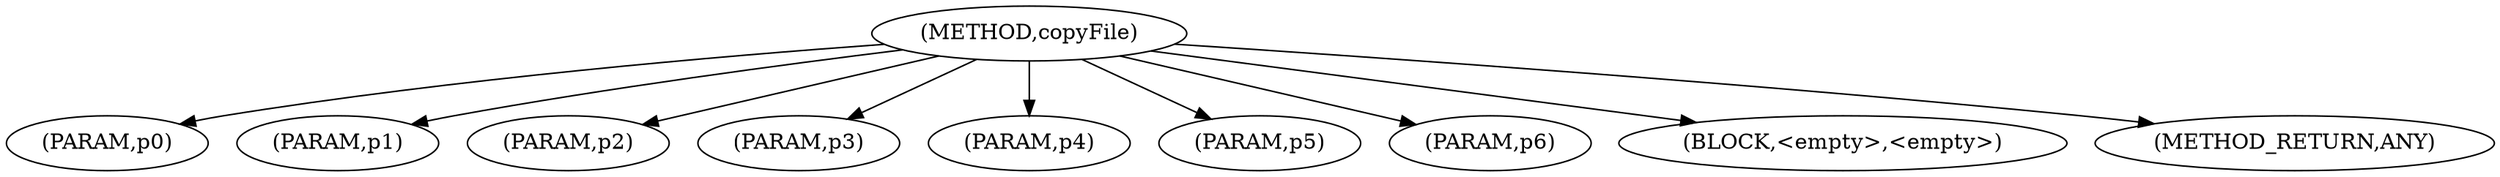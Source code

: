 digraph "copyFile" {  
"3379" [label = <(METHOD,copyFile)> ]
"3380" [label = <(PARAM,p0)> ]
"3381" [label = <(PARAM,p1)> ]
"3382" [label = <(PARAM,p2)> ]
"3383" [label = <(PARAM,p3)> ]
"3384" [label = <(PARAM,p4)> ]
"3385" [label = <(PARAM,p5)> ]
"3386" [label = <(PARAM,p6)> ]
"3387" [label = <(BLOCK,&lt;empty&gt;,&lt;empty&gt;)> ]
"3388" [label = <(METHOD_RETURN,ANY)> ]
  "3379" -> "3380" 
  "3379" -> "3381" 
  "3379" -> "3387" 
  "3379" -> "3382" 
  "3379" -> "3388" 
  "3379" -> "3383" 
  "3379" -> "3384" 
  "3379" -> "3385" 
  "3379" -> "3386" 
}
